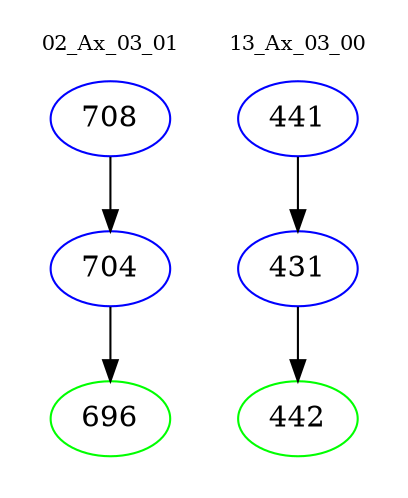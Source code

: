 digraph{
subgraph cluster_0 {
color = white
label = "02_Ax_03_01";
fontsize=10;
T0_708 [label="708", color="blue"]
T0_708 -> T0_704 [color="black"]
T0_704 [label="704", color="blue"]
T0_704 -> T0_696 [color="black"]
T0_696 [label="696", color="green"]
}
subgraph cluster_1 {
color = white
label = "13_Ax_03_00";
fontsize=10;
T1_441 [label="441", color="blue"]
T1_441 -> T1_431 [color="black"]
T1_431 [label="431", color="blue"]
T1_431 -> T1_442 [color="black"]
T1_442 [label="442", color="green"]
}
}
